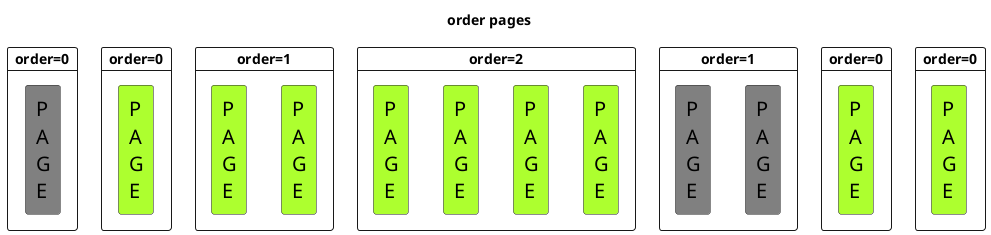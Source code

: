 @startuml
skinparam ComponentStyle rectangle
skinparam ComponentFontSize 20
skinparam Rectangle {
    BorderColor transparent
    FontColor transparent
    FontSize 0
}

title order pages

card "order=0" as r1 {
    component "P\nA\nG\nE" as p1 #Grey
}
card "order=0" as r2 {
    component "P\nA\nG\nE" as p2 #GreenYellow
}
card "order=1" as r3 {
    component "P\nA\nG\nE" as p3 #GreenYellow
    component "P\nA\nG\nE" as p4 #GreenYellow
}

card "order=2" as r4 {
    component "P\nA\nG\nE" as p5 #GreenYellow
    component "P\nA\nG\nE" as p6 #GreenYellow
    component "P\nA\nG\nE" as p7 #GreenYellow
    component "P\nA\nG\nE" as p8 #GreenYellow
}

card "order=1" as r5 {
    component "P\nA\nG\nE" as p9 #Grey
    component "P\nA\nG\nE" as p10 #Grey
}
card "order=0" as r6 {
    component "P\nA\nG\nE" as p11 #GreenYellow
}
card "order=0" as r7 {
    component "P\nA\nG\nE" as p12 #GreenYellow
}

p1-right[hidden].p2
p2-right[hidden].p3
p3-right[hidden].p4
p4-right[hidden].p5
p5-right[hidden].p6
p6-right[hidden].p7
p7-right[hidden].p8
p8-right[hidden].p9
p9-right[hidden].p10
p10-right[hidden].p11
p11-right[hidden].p12

@enduml